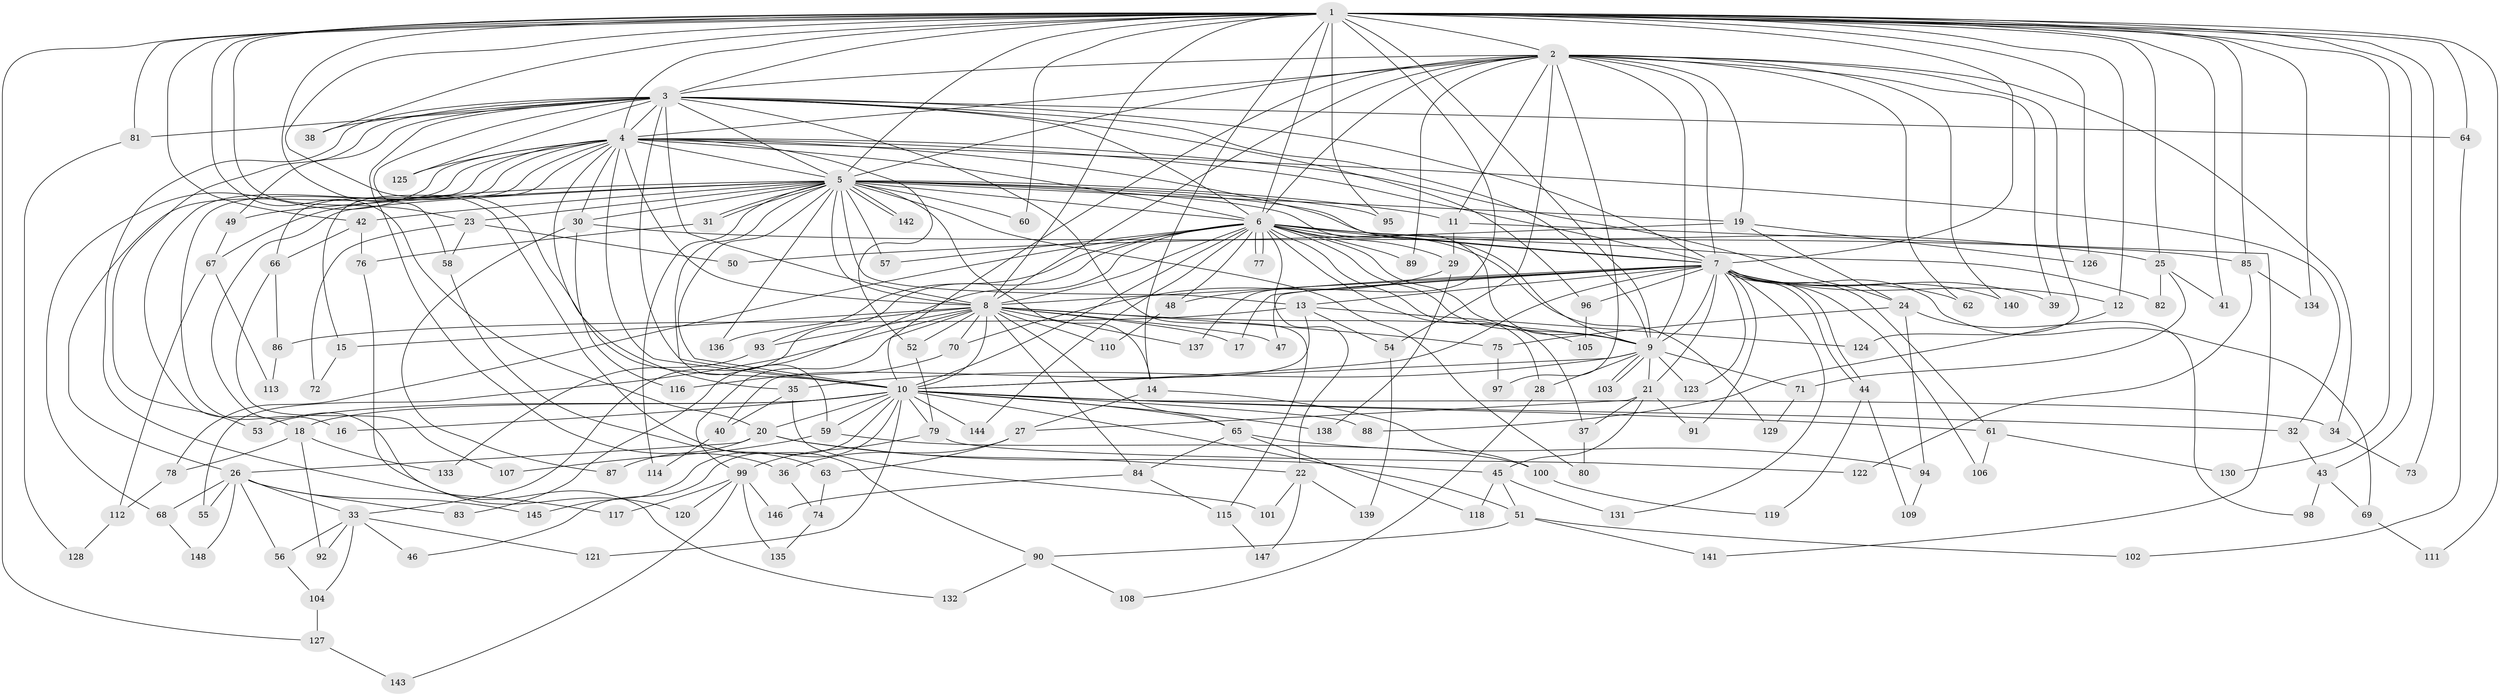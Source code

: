 // Generated by graph-tools (version 1.1) at 2025/14/03/09/25 04:14:10]
// undirected, 148 vertices, 321 edges
graph export_dot {
graph [start="1"]
  node [color=gray90,style=filled];
  1;
  2;
  3;
  4;
  5;
  6;
  7;
  8;
  9;
  10;
  11;
  12;
  13;
  14;
  15;
  16;
  17;
  18;
  19;
  20;
  21;
  22;
  23;
  24;
  25;
  26;
  27;
  28;
  29;
  30;
  31;
  32;
  33;
  34;
  35;
  36;
  37;
  38;
  39;
  40;
  41;
  42;
  43;
  44;
  45;
  46;
  47;
  48;
  49;
  50;
  51;
  52;
  53;
  54;
  55;
  56;
  57;
  58;
  59;
  60;
  61;
  62;
  63;
  64;
  65;
  66;
  67;
  68;
  69;
  70;
  71;
  72;
  73;
  74;
  75;
  76;
  77;
  78;
  79;
  80;
  81;
  82;
  83;
  84;
  85;
  86;
  87;
  88;
  89;
  90;
  91;
  92;
  93;
  94;
  95;
  96;
  97;
  98;
  99;
  100;
  101;
  102;
  103;
  104;
  105;
  106;
  107;
  108;
  109;
  110;
  111;
  112;
  113;
  114;
  115;
  116;
  117;
  118;
  119;
  120;
  121;
  122;
  123;
  124;
  125;
  126;
  127;
  128;
  129;
  130;
  131;
  132;
  133;
  134;
  135;
  136;
  137;
  138;
  139;
  140;
  141;
  142;
  143;
  144;
  145;
  146;
  147;
  148;
  1 -- 2;
  1 -- 3;
  1 -- 4;
  1 -- 5;
  1 -- 6;
  1 -- 7;
  1 -- 8;
  1 -- 9;
  1 -- 10;
  1 -- 12;
  1 -- 14;
  1 -- 20;
  1 -- 23;
  1 -- 25;
  1 -- 38;
  1 -- 41;
  1 -- 42;
  1 -- 43;
  1 -- 60;
  1 -- 64;
  1 -- 73;
  1 -- 81;
  1 -- 85;
  1 -- 90;
  1 -- 95;
  1 -- 111;
  1 -- 126;
  1 -- 127;
  1 -- 130;
  1 -- 134;
  1 -- 137;
  2 -- 3;
  2 -- 4;
  2 -- 5;
  2 -- 6;
  2 -- 7;
  2 -- 8;
  2 -- 9;
  2 -- 10;
  2 -- 11;
  2 -- 19;
  2 -- 34;
  2 -- 39;
  2 -- 54;
  2 -- 62;
  2 -- 89;
  2 -- 97;
  2 -- 124;
  2 -- 140;
  3 -- 4;
  3 -- 5;
  3 -- 6;
  3 -- 7;
  3 -- 8;
  3 -- 9;
  3 -- 10;
  3 -- 36;
  3 -- 38;
  3 -- 49;
  3 -- 53;
  3 -- 58;
  3 -- 64;
  3 -- 81;
  3 -- 96;
  3 -- 115;
  3 -- 117;
  3 -- 125;
  4 -- 5;
  4 -- 6;
  4 -- 7;
  4 -- 8;
  4 -- 9;
  4 -- 10;
  4 -- 15;
  4 -- 16;
  4 -- 18;
  4 -- 24;
  4 -- 26;
  4 -- 30;
  4 -- 32;
  4 -- 35;
  4 -- 52;
  4 -- 66;
  4 -- 68;
  4 -- 125;
  5 -- 6;
  5 -- 7;
  5 -- 8;
  5 -- 9;
  5 -- 10;
  5 -- 11;
  5 -- 13;
  5 -- 14;
  5 -- 19;
  5 -- 23;
  5 -- 30;
  5 -- 31;
  5 -- 31;
  5 -- 42;
  5 -- 49;
  5 -- 57;
  5 -- 59;
  5 -- 60;
  5 -- 67;
  5 -- 80;
  5 -- 95;
  5 -- 114;
  5 -- 120;
  5 -- 136;
  5 -- 142;
  5 -- 142;
  6 -- 7;
  6 -- 8;
  6 -- 9;
  6 -- 10;
  6 -- 22;
  6 -- 25;
  6 -- 28;
  6 -- 29;
  6 -- 33;
  6 -- 37;
  6 -- 48;
  6 -- 57;
  6 -- 77;
  6 -- 77;
  6 -- 78;
  6 -- 82;
  6 -- 83;
  6 -- 89;
  6 -- 93;
  6 -- 105;
  6 -- 129;
  6 -- 144;
  7 -- 8;
  7 -- 9;
  7 -- 10;
  7 -- 12;
  7 -- 13;
  7 -- 17;
  7 -- 21;
  7 -- 39;
  7 -- 44;
  7 -- 44;
  7 -- 47;
  7 -- 48;
  7 -- 61;
  7 -- 62;
  7 -- 69;
  7 -- 91;
  7 -- 96;
  7 -- 106;
  7 -- 123;
  7 -- 131;
  7 -- 140;
  8 -- 9;
  8 -- 10;
  8 -- 15;
  8 -- 17;
  8 -- 47;
  8 -- 52;
  8 -- 55;
  8 -- 65;
  8 -- 70;
  8 -- 75;
  8 -- 84;
  8 -- 93;
  8 -- 99;
  8 -- 110;
  8 -- 136;
  8 -- 137;
  9 -- 10;
  9 -- 21;
  9 -- 28;
  9 -- 35;
  9 -- 71;
  9 -- 103;
  9 -- 103;
  9 -- 123;
  10 -- 16;
  10 -- 18;
  10 -- 20;
  10 -- 32;
  10 -- 34;
  10 -- 46;
  10 -- 51;
  10 -- 53;
  10 -- 59;
  10 -- 61;
  10 -- 65;
  10 -- 79;
  10 -- 88;
  10 -- 121;
  10 -- 138;
  10 -- 144;
  10 -- 145;
  11 -- 29;
  11 -- 141;
  12 -- 88;
  13 -- 40;
  13 -- 54;
  13 -- 86;
  13 -- 124;
  14 -- 27;
  14 -- 100;
  15 -- 72;
  18 -- 78;
  18 -- 92;
  18 -- 133;
  19 -- 24;
  19 -- 50;
  19 -- 126;
  20 -- 22;
  20 -- 26;
  20 -- 45;
  20 -- 87;
  21 -- 27;
  21 -- 37;
  21 -- 45;
  21 -- 91;
  22 -- 101;
  22 -- 139;
  22 -- 147;
  23 -- 50;
  23 -- 58;
  23 -- 72;
  24 -- 75;
  24 -- 94;
  24 -- 98;
  25 -- 41;
  25 -- 71;
  25 -- 82;
  26 -- 33;
  26 -- 55;
  26 -- 56;
  26 -- 68;
  26 -- 83;
  26 -- 145;
  26 -- 148;
  27 -- 36;
  27 -- 63;
  28 -- 108;
  29 -- 70;
  29 -- 138;
  30 -- 85;
  30 -- 87;
  30 -- 116;
  31 -- 76;
  32 -- 43;
  33 -- 46;
  33 -- 56;
  33 -- 92;
  33 -- 104;
  33 -- 121;
  34 -- 73;
  35 -- 40;
  35 -- 101;
  36 -- 74;
  37 -- 80;
  40 -- 114;
  42 -- 66;
  42 -- 76;
  43 -- 69;
  43 -- 98;
  44 -- 109;
  44 -- 119;
  45 -- 51;
  45 -- 118;
  45 -- 131;
  48 -- 110;
  49 -- 67;
  51 -- 90;
  51 -- 102;
  51 -- 141;
  52 -- 79;
  54 -- 139;
  56 -- 104;
  58 -- 63;
  59 -- 100;
  59 -- 107;
  61 -- 106;
  61 -- 130;
  63 -- 74;
  64 -- 102;
  65 -- 84;
  65 -- 94;
  65 -- 118;
  66 -- 86;
  66 -- 107;
  67 -- 112;
  67 -- 113;
  68 -- 148;
  69 -- 111;
  70 -- 116;
  71 -- 129;
  74 -- 135;
  75 -- 97;
  76 -- 132;
  78 -- 112;
  79 -- 99;
  79 -- 122;
  81 -- 128;
  84 -- 115;
  84 -- 146;
  85 -- 122;
  85 -- 134;
  86 -- 113;
  90 -- 108;
  90 -- 132;
  93 -- 133;
  94 -- 109;
  96 -- 105;
  99 -- 117;
  99 -- 120;
  99 -- 135;
  99 -- 143;
  99 -- 146;
  100 -- 119;
  104 -- 127;
  112 -- 128;
  115 -- 147;
  127 -- 143;
}
